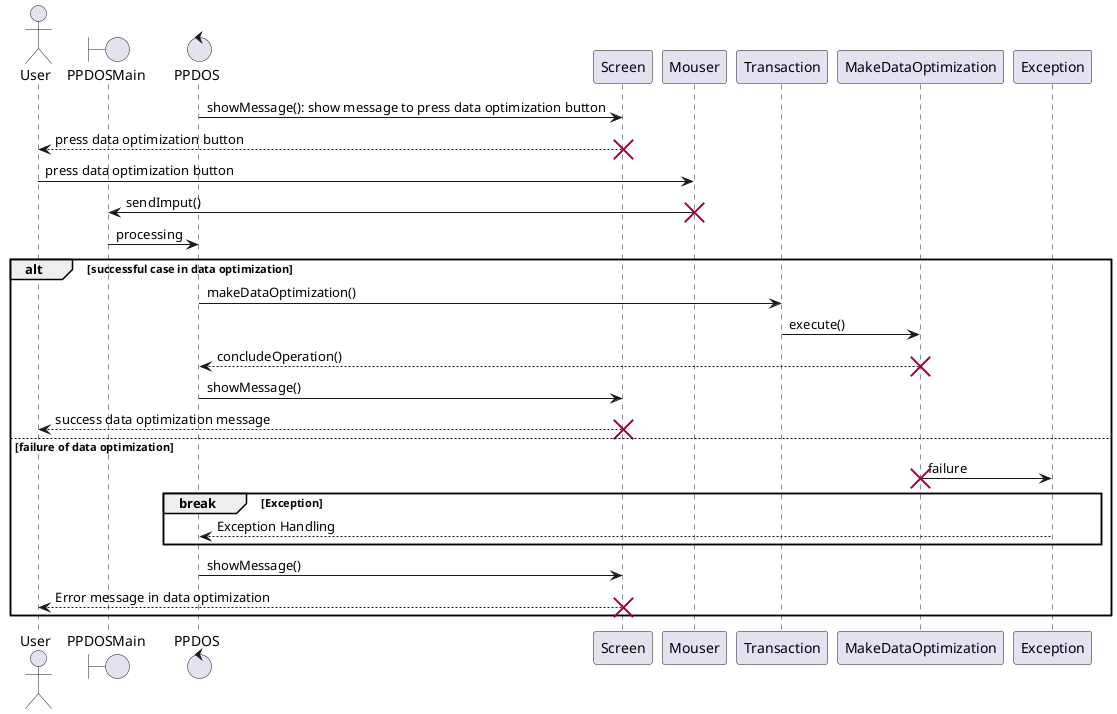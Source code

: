@startuml
actor User as Foo1
boundary PPDOSMain as Foo2
control PPDOS as Foo3
Foo3 -> Screen: showMessage(): show message to press data optimization button
Screen --> Foo1: press data optimization button
destroy Screen
Foo1 -> Mouser: press data optimization button
Mouser -> Foo2: sendImput()
destroy Mouser
Foo2 -> Foo3: processing
alt successful case in data optimization
    Foo3 -> Transaction: makeDataOptimization()
    Transaction -> MakeDataOptimization: execute()
    MakeDataOptimization --> Foo3:concludeOperation()
    destroy MakeDataOptimization
    Foo3 -> Screen: showMessage() 
    Screen --> Foo1: success data optimization message
    destroy Screen
else failure of data optimization
    MakeDataOptimization -> Exception: failure
    destroy MakeDataOptimization
    break Exception 
        Exception  --> Foo3: Exception Handling 
    end 
    Foo3 -> Screen: showMessage()
    Screen --> Foo1: Error message in data optimization
    destroy Screen
end
@enduml